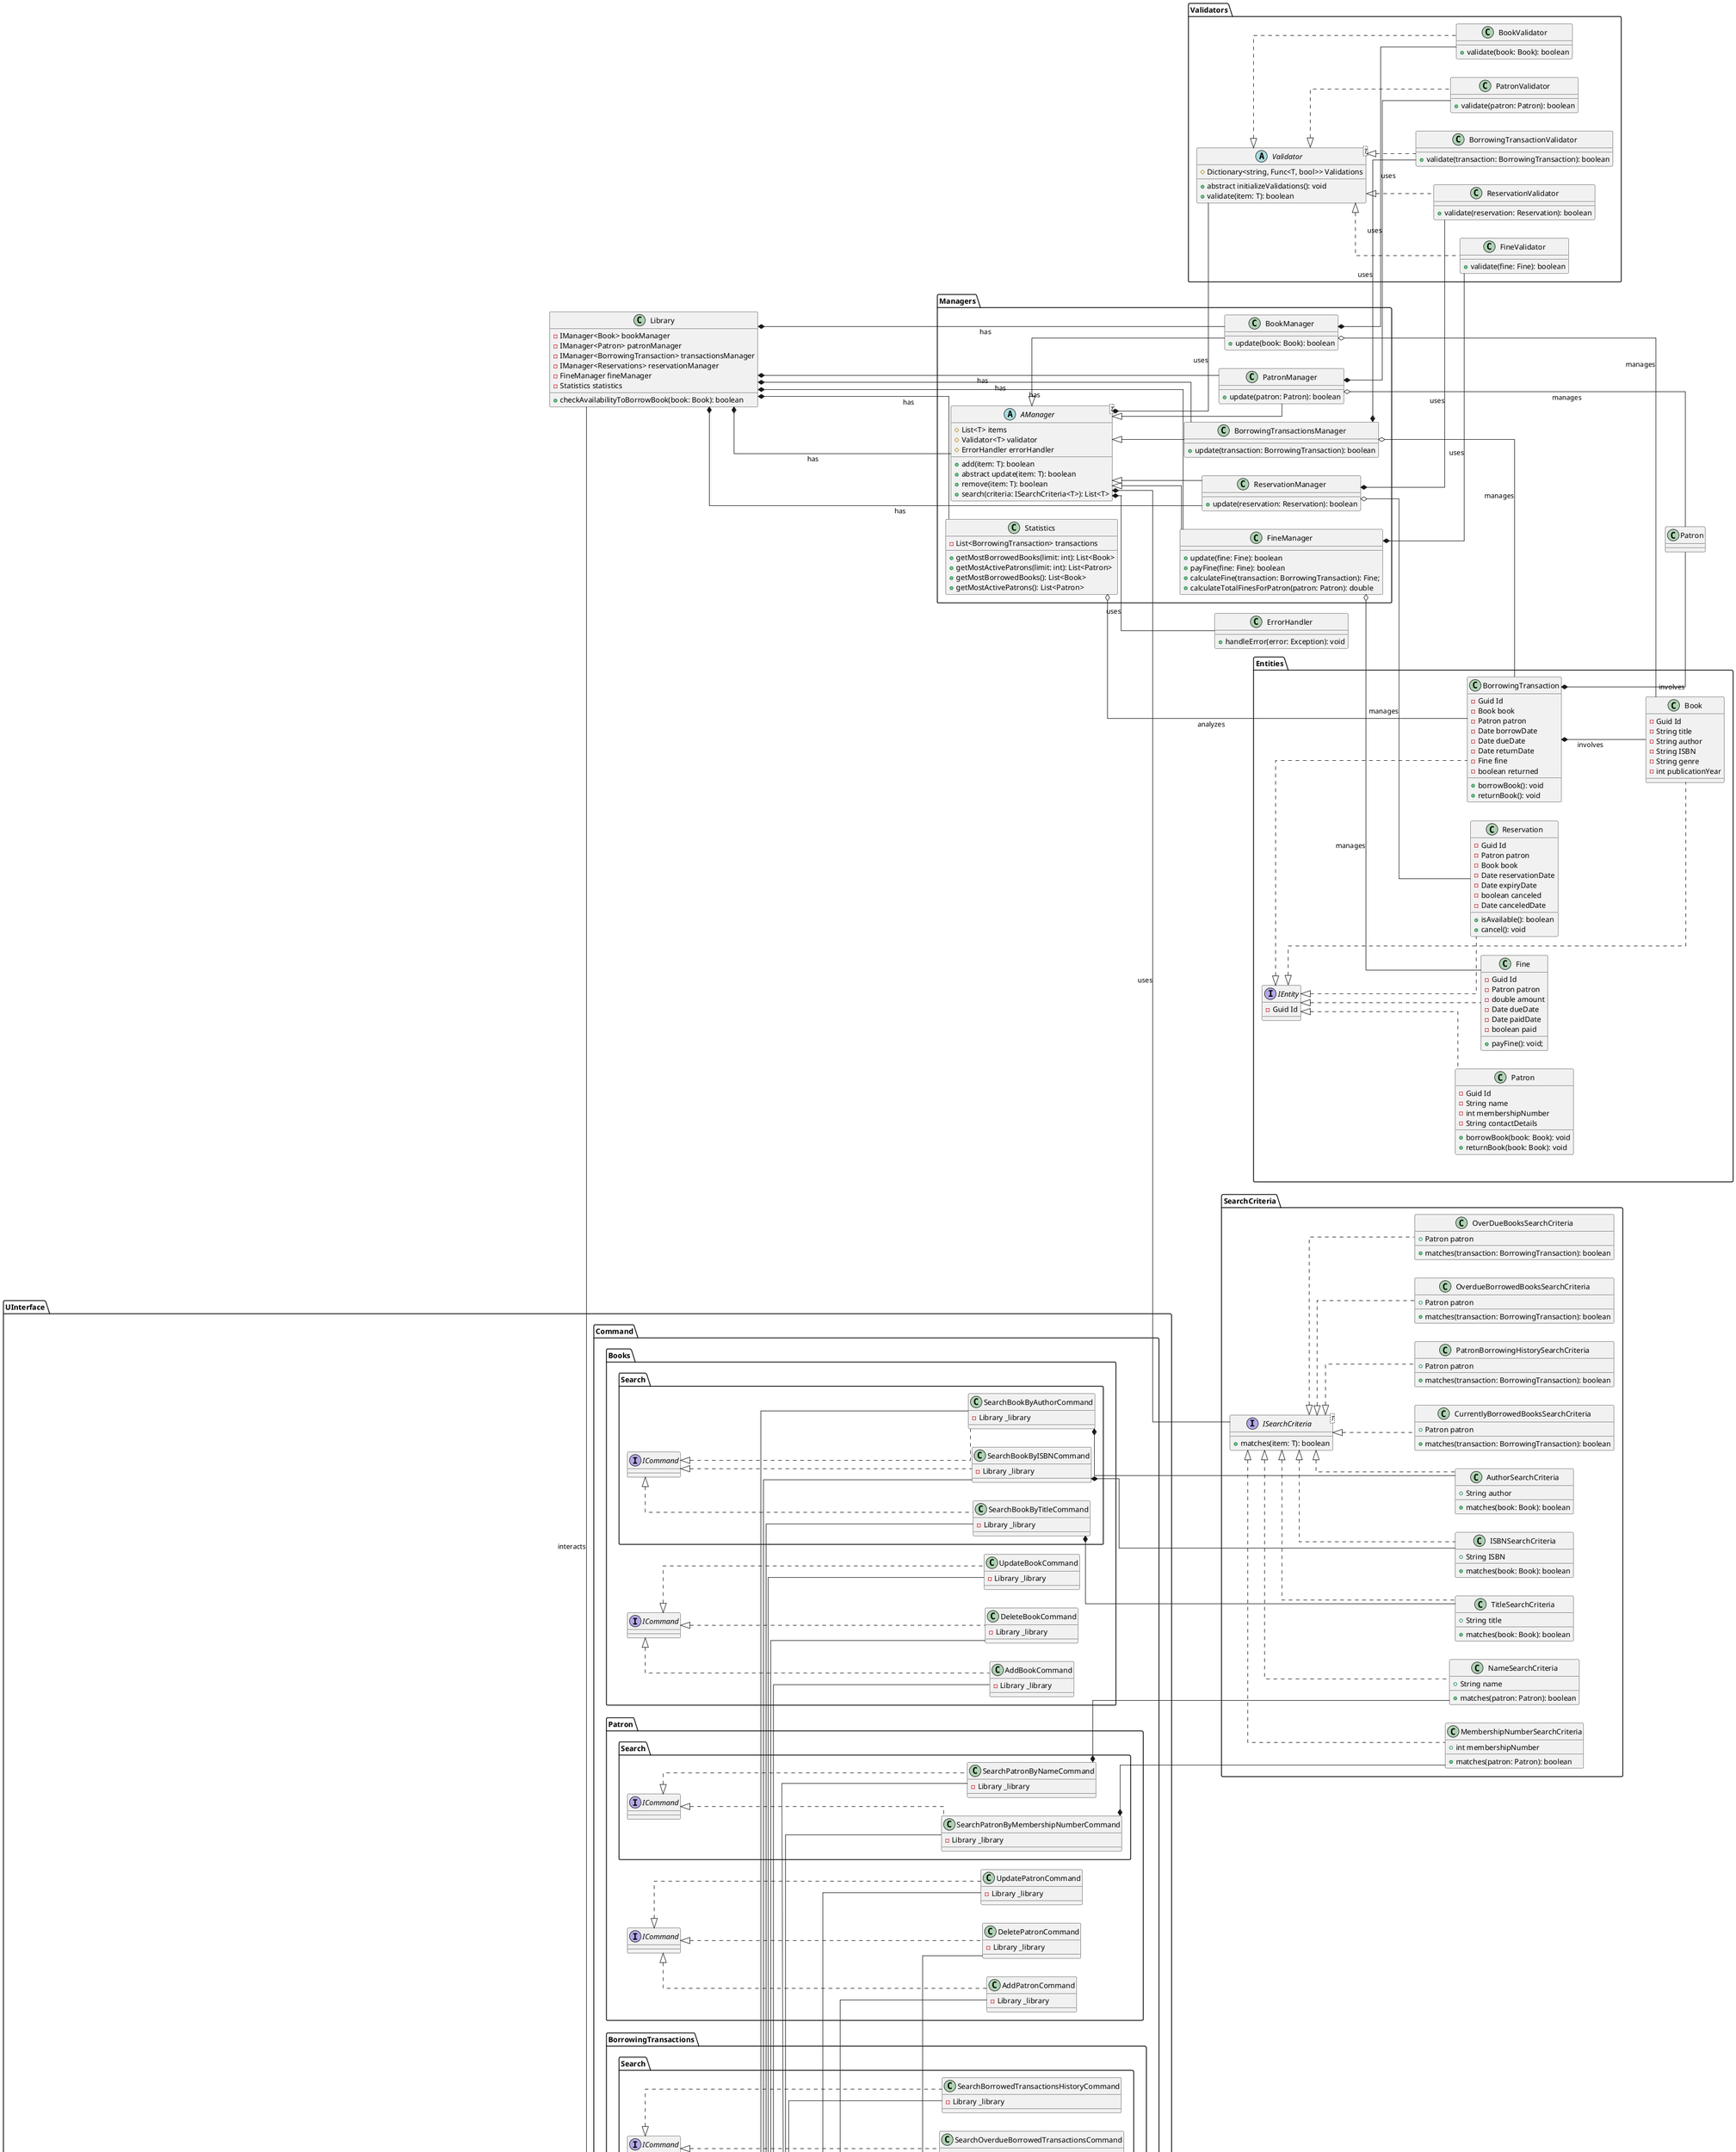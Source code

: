 @startuml chambos_version_2
left to right direction

skinparam linetype ortho

package "SearchCriteria" {
    interface ISearchCriteria<T> {
        +matches(item: T): boolean
    }

    class TitleSearchCriteria implements ISearchCriteria {
        +String title
        +matches(book: Book): boolean
    }

    class AuthorSearchCriteria implements ISearchCriteria {
        +String author
        +matches(book: Book): boolean
    }

    class ISBNSearchCriteria implements ISearchCriteria {
        +String ISBN
        +matches(book: Book): boolean
    }

    class NameSearchCriteria implements ISearchCriteria {
        +String name
        +matches(patron: Patron): boolean
    }

    class MembershipNumberSearchCriteria implements ISearchCriteria {
        +int membershipNumber
        +matches(patron: Patron): boolean
    }

    class OverDueBooksSearchCriteria implements ISearchCriteria {
        +Patron patron
        +matches(transaction: BorrowingTransaction): boolean
    }

    class CurrentlyBorrowedBooksSearchCriteria implements ISearchCriteria {
        +Patron patron
        +matches(transaction: BorrowingTransaction): boolean
    }

    class PatronBorrowingHistorySearchCriteria implements ISearchCriteria {
        +Patron patron
        +matches(transaction: BorrowingTransaction): boolean
    }

    class OverdueBorrowedBooksSearchCriteria implements ISearchCriteria {
        +Patron patron
        +matches(transaction: BorrowingTransaction): boolean
    }
}

package "Validators" {
    abstract class Validator<T> {
        #Dictionary<string, Func<T, bool>> Validations

        +abstract initializeValidations(): void
        +validate(item: T): boolean
    }

    class BookValidator implements Validator {
        +validate(book: Book): boolean
    }

    class PatronValidator implements Validator {
        +validate(patron: Patron): boolean
    }

    class BorrowingTransactionValidator implements Validator {
        +validate(transaction: BorrowingTransaction): boolean
    }

    class ReservationValidator implements Validator {
        +validate(reservation: Reservation): boolean
    }

    class FineValidator implements Validator {
        +validate(fine: Fine): boolean
    }
}

package "Entities" {
    interface IEntity {
        -Guid Id
    }

    class Book implements IEntity {
        -Guid Id
        -String title
        -String author
        -String ISBN
        -String genre
        -int publicationYear
    }

    class Patron implements IEntity {
        -Guid Id
        -String name
        -int membershipNumber
        -String contactDetails

        +borrowBook(book: Book): void
        +returnBook(book: Book): void
    }

    class BorrowingTransaction implements IEntity {
        -Guid Id
        -Book book
        -Patron patron
        -Date borrowDate
        -Date dueDate
        -Date returnDate
        -Fine fine
        -boolean returned
        +borrowBook(): void
        +returnBook(): void
        ' +calculateFine(): Fine'
    }

    class Fine implements IEntity {
        -Guid Id
        -Patron patron
        -double amount
        -Date dueDate
        -Date paidDate
        -boolean paid

        +payFine(): void;
    }

    class Reservation implements IEntity {
        -Guid Id
        -Patron patron
        -Book book
        -Date reservationDate
        -Date expiryDate
        -boolean canceled
        -Date canceledDate

        +isAvailable(): boolean
        +cancel(): void
    }
}

package "Managers" {
    abstract class AManager<T> {
        #List<T> items
        #Validator<T> validator
        #ErrorHandler errorHandler

        +add(item: T): boolean
        +abstract update(item: T): boolean
        +remove(item: T): boolean
        +search(criteria: ISearchCriteria<T>): List<T>
    }

    class BookManager extends AManager {
        +update(book: Book): boolean
    }

    class PatronManager extends AManager {
        +update(patron: Patron): boolean
    }

    class BorrowingTransactionsManager extends AManager {
        +update(transaction: BorrowingTransaction): boolean
    }

    class ReservationManager extends AManager {
        +update(reservation: Reservation): boolean
    }

    class FineManager extends AManager {
        +update(fine: Fine): boolean
        +payFine(fine: Fine): boolean
        +calculateFine(transaction: BorrowingTransaction): Fine;
        +calculateTotalFinesForPatron(patron: Patron): double
    }

    class Statistics {
        -List<BorrowingTransaction> transactions
        +getMostBorrowedBooks(limit: int): List<Book>
        +getMostActivePatrons(limit: int): List<Patron>
        +getMostBorrowedBooks(): List<Book>
        +getMostActivePatrons(): List<Patron>
    }
}

class Library {
    -IManager<Book> bookManager
    -IManager<Patron> patronManager
    -IManager<BorrowingTransaction> transactionsManager
    -IManager<Reservations> reservationManager
    -FineManager fineManager
    -Statistics statistics

    +checkAvailabilityToBorrowBook(book: Book): boolean
}

class ErrorHandler {
    +handleError(error: Exception): void
}

package "UInterface" {
    class UserInterface {
        -BookUInterface _bookUInterface
        -PatronUInterface _patronUInterface
        -BorrowingTransactionUInterface _transactionUInterface
        -MainMenuUInterface _mainMenuUInterface

        +UserInterface()
        +void HandleUserInput()
        +static string GetUserInput(string prompt)
        +static void ShowMessage(string message)
        +static void DisplayListResult<T>(IEnumerable<T> results)
    }

    abstract class BaseUInterface<T> {
        protected -Library library
        protected -SearchMenuUInterface<T> _searchInterface
        public +MainMenuUInterface _menu
        protected -string _menuTitle

        +BaseUInterface(Library library, string menuTitle)
        protected abstract SearchMenuUInterface<T> CreateSearchInterface()
        protected abstract MainMenuUInterface CreateMainMenuInterface()
    }

    class PatronUInterface extends BaseUInterface {
        +PatronUInterface(Library library)
        protected +SearchMenuUInterface<Patron> CreateSearchInterface()
        protected +MainMenuUInterface CreateMainMenuInterface()
    }

    class BorrowingTransactionUInterface extends BaseUInterface {
        +BorrowingTransactionUInterface(Library library)
        protected +SearchMenuUInterface<BorrowingTransaction> CreateSearchInterface()
        protected +MainMenuUInterface CreateMainMenuInterface()
        /' -void BorrowBook()
        -void ReturnBook() '/
        -Book? GetBookFromUser()
        -Patron? GetPatronFromUser()
        -Patron? GetPatronFromUser(patronId: string)
        /' -void SearchCurrentlyBorrowedTransactions()
        -void SearchBorrowingTransactionsHistory()
        -void SearchOverdueBorrowedTransactions(); '/
    }

    class BookUInterface extends BaseUInterface {
        +BookUInterface(Library library)
        protected +SearchMenuUInterface<Book> CreateSearchInterface()
        protected +MainMenuUInterface CreateMainMenuInterface()
    }

    class SearchMenuUInterface<T> extends MenuUInterface {
        +SearchMenuUInterface(Dictionary<string, ICommand> searchActions, List<string> searchLabels, string searchForTitle, AManager<T> manager)
        +static void ShowSearchedData<TCriteria>(string inputPrompt, Func<string, TCriteria?> createCriteria, AManager<T> manager)
        +static IEntity? ShowSearchedItemById(AManager<T> manager, string titleInstruction)
    }

    class MenuUInterface {
        #Dictionary<string, ICommand> _actions
        #List<string> _labels
        #string _menuInstruction

        #MenuUInterface(Dictionary<string, ICommand> actions, List<string> labels, string menuInstruction)
        -void DisplayMenu()
        +void HandleMenu()
    }

    class MainMenuUInterface extends MenuUInterface {
        +MainMenuUInterface(Dictionary<string, ICommand> menuActions, List<string> menuLabels, string menuForTitle)
    }
}

package "UInterface.Command" {
    interface ICommand {
        +void execute()
    }

    class SearchEntityByIdCommand<T> implements ICommand {
        -string _searchForTitle;
        -AManager<T> _manager;
    }
}

package "UInterface.Command.Books" {
    class AddBookCommand implements ICommand {
        -Library _library
    }

    class DeleteBookCommand implements ICommand {
        -Library _library
    }

    class UpdateBookCommand implements ICommand {
        -Library _library
    }
}

package "UInterface.Command.Books.Search" {
    class SearchBookByAuthorCommand implements ICommand {
        -Library _library
    }

    class SearchBookByISBNCommand implements ICommand {
        -Library _library
    }

    class SearchBookByTitleCommand implements ICommand {
        -Library _library
    }
}

package "UInterface.Command.Patron" {
    class AddPatronCommand implements ICommand {
        -Library _library
    }

    class DeletePatronCommand implements ICommand {
        -Library _library
    }

    class UpdatePatronCommand implements ICommand {
        -Library _library
    }
}

package "UInterface.Command.Patron.Search" {
    class SearchPatronByMembershipNumberCommand implements ICommand {
        -Library _library
    }

    class SearchPatronByNameCommand implements ICommand {
        -Library _library
    }
}

package "UInterface.Command.BorrowingTransactions" {
    class BorrowBookCommand implements ICommand {
        -Library _library
    }

    class ReturnBookCommand implements ICommand {
        -Library _library
    }
}

package "UInterface.Command.BorrowingTransactions.Search" {
    class SearchBorrowedTransactionsHistoryCommand implements ICommand {
        -Library _library
    }

    class SearchCurrentlyBorrowedTransactionsCommand implements ICommand {
        -Library _library
    }

    class SearchOverdueBorrowedTransactionsCommand implements ICommand {
        -Library _library
    }
}


SearchMenuUInterface *-- SearchEntityByIdCommand

UserInterface *-- BookUInterface
UserInterface *-- PatronUInterface
UserInterface *-- BorrowingTransactionUInterface
UserInterface *-- MainMenuUInterface

SearchBookByTitleCommand *-- TitleSearchCriteria
SearchBookByAuthorCommand *-- AuthorSearchCriteria
SearchBookByISBNCommand *-- ISBNSearchCriteria

BookUInterface *-- AddBookCommand
BookUInterface *-- UpdateBookCommand
BookUInterface *-- DeleteBookCommand

BookUInterface *-- SearchBookByAuthorCommand
BookUInterface *-- SearchBookByISBNCommand
BookUInterface *-- SearchBookByTitleCommand


PatronUInterface *-- AddPatronCommand
PatronUInterface *-- UpdatePatronCommand
PatronUInterface *-- DeletePatronCommand

PatronUInterface *-- SearchPatronByMembershipNumberCommand
PatronUInterface *-- SearchPatronByNameCommand

SearchPatronByNameCommand *-- NameSearchCriteria
SearchPatronByMembershipNumberCommand *-- MembershipNumberSearchCriteria


BorrowingTransactionUInterface *-- BorrowBookCommand
BorrowingTransactionUInterface *-- ReturnBookCommand

BorrowingTransactionUInterface *-- SearchBorrowedTransactionsHistoryCommand
BorrowingTransactionUInterface *-- SearchCurrentlyBorrowedTransactionsCommand
BorrowingTransactionUInterface *-- SearchOverdueBorrowedTransactionsCommand


MenuUInterface <|-- MainMenuUInterface

Library *-- AManager : has
Library *-- BookManager : has
Library *-- PatronManager : has
Library *-- BorrowingTransactionsManager : has
Library *-- ReservationManager : has
Library *-- FineManager : has
Library *-- Statistics : has

AManager *-- Validator : uses
AManager *-- ErrorHandler : uses
AManager *-- ISearchCriteria : uses

BookManager *-- BookValidator : uses
PatronManager *-- PatronValidator : uses
BorrowingTransactionsManager *-- BorrowingTransactionValidator : uses
ReservationManager *-- ReservationValidator : uses
FineManager *-- FineValidator : uses

BorrowingTransaction *-- Book : involves
BorrowingTransaction *-- Patron : involves

BookManager o-- Book : manages
PatronManager o-- Patron : manages
BorrowingTransactionsManager o-- BorrowingTransaction : manages
ReservationManager o-- Reservation : manages
FineManager o-- Fine : manages
Statistics o-- BorrowingTransaction : analyzes

UserInterface *-- Library : interacts
' UserInterface -> ErrorHandler : uses

@enduml